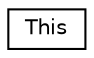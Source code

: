 digraph "Graphical Class Hierarchy"
{
 // LATEX_PDF_SIZE
  edge [fontname="Helvetica",fontsize="10",labelfontname="Helvetica",labelfontsize="10"];
  node [fontname="Helvetica",fontsize="10",shape=record];
  rankdir="LR";
  Node0 [label="This",height=0.2,width=0.4,color="black", fillcolor="white", style="filled",URL="$classThis.html",tooltip=" "];
}
